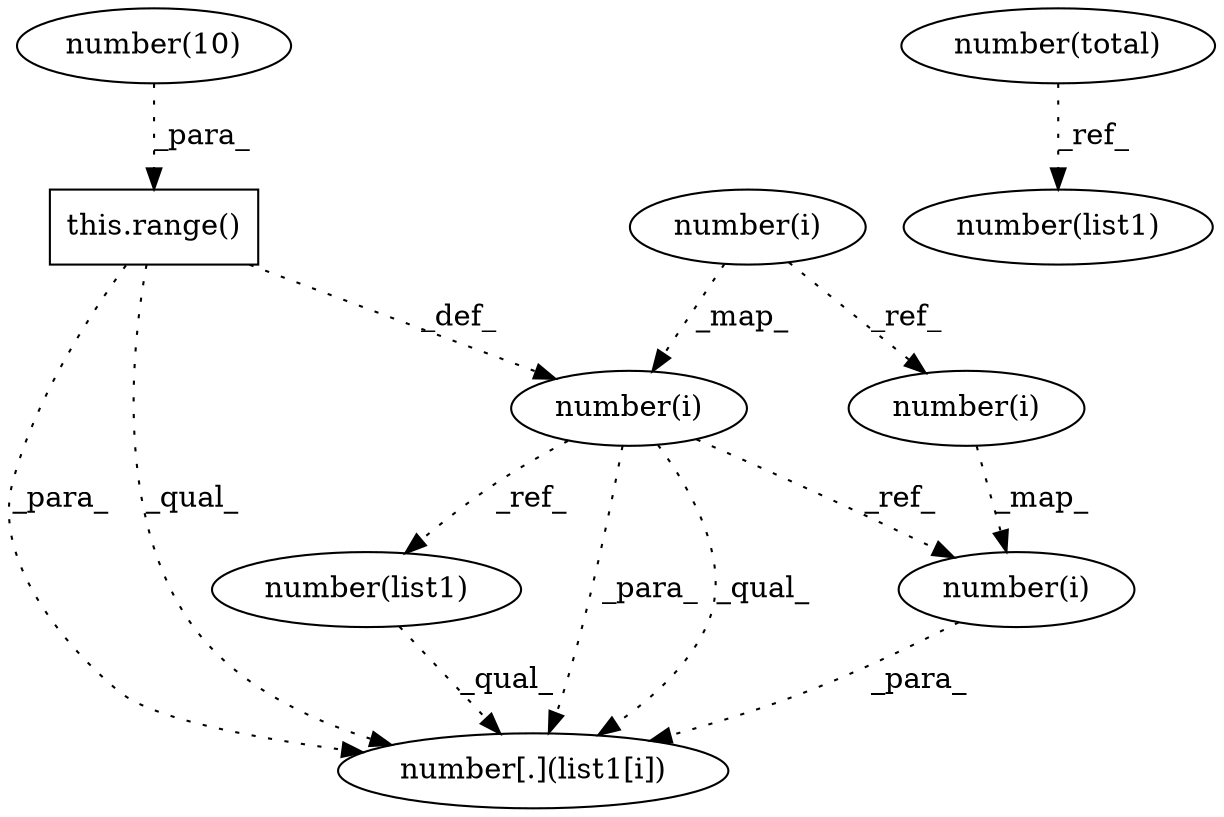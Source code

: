 digraph G {
1 [label="number[.](list1[i])" shape=ellipse]
2 [label="this.range()" shape=box]
3 [label="number(list1)" shape=ellipse]
4 [label="number(list1)" shape=ellipse]
5 [label="number(i)" shape=ellipse]
6 [label="number(i)" shape=ellipse]
7 [label="number(i)" shape=ellipse]
8 [label="number(i)" shape=ellipse]
9 [label="number(total)" shape=ellipse]
10 [label="number(10)" shape=ellipse]
3 -> 1 [label="_qual_" style=dotted];
7 -> 1 [label="_para_" style=dotted];
6 -> 1 [label="_para_" style=dotted];
2 -> 1 [label="_para_" style=dotted];
6 -> 1 [label="_qual_" style=dotted];
2 -> 1 [label="_qual_" style=dotted];
10 -> 2 [label="_para_" style=dotted];
6 -> 3 [label="_ref_" style=dotted];
9 -> 4 [label="_ref_" style=dotted];
2 -> 6 [label="_def_" style=dotted];
5 -> 6 [label="_map_" style=dotted];
6 -> 7 [label="_ref_" style=dotted];
8 -> 7 [label="_map_" style=dotted];
5 -> 8 [label="_ref_" style=dotted];
}